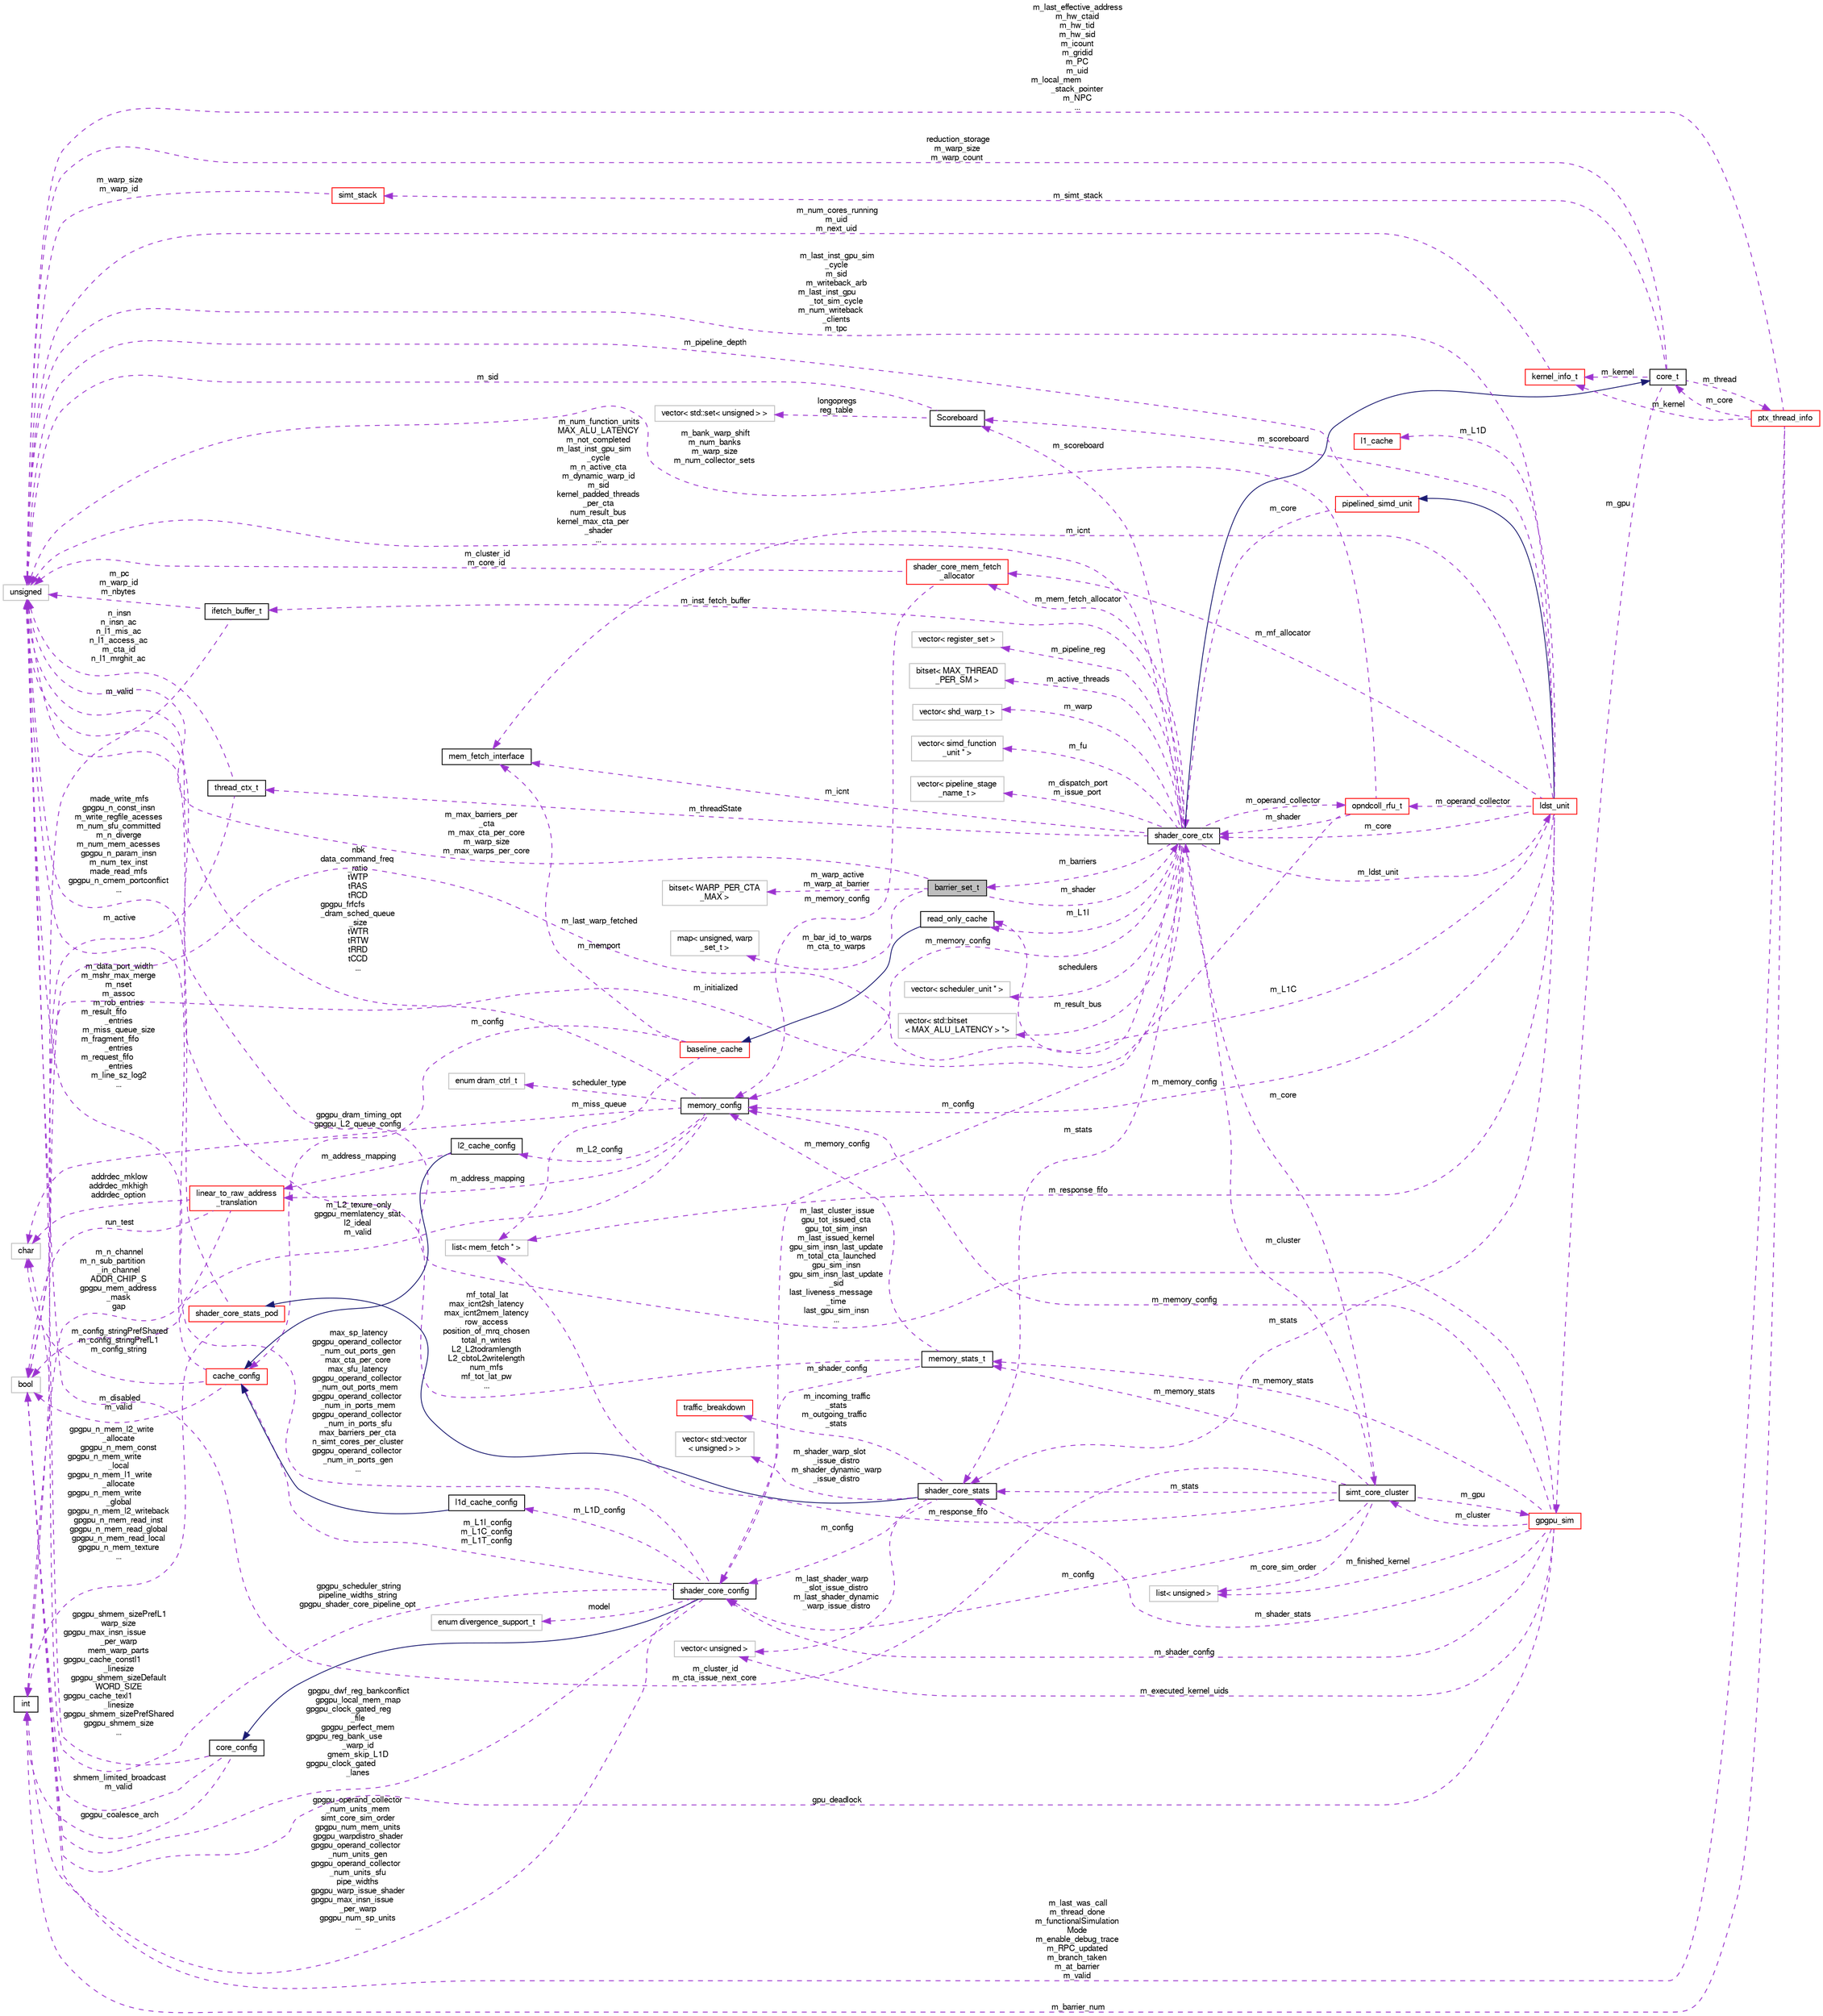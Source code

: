 digraph "barrier_set_t"
{
  bgcolor="transparent";
  edge [fontname="FreeSans",fontsize="10",labelfontname="FreeSans",labelfontsize="10"];
  node [fontname="FreeSans",fontsize="10",shape=record];
  rankdir="LR";
  Node1 [label="barrier_set_t",height=0.2,width=0.4,color="black", fillcolor="grey75", style="filled", fontcolor="black"];
  Node2 -> Node1 [dir="back",color="darkorchid3",fontsize="10",style="dashed",label=" m_bar_id_to_warps\nm_cta_to_warps" ,fontname="FreeSans"];
  Node2 [label="map\< unsigned, warp\l_set_t \>",height=0.2,width=0.4,color="grey75"];
  Node3 -> Node1 [dir="back",color="darkorchid3",fontsize="10",style="dashed",label=" m_shader" ,fontname="FreeSans"];
  Node3 [label="shader_core_ctx",height=0.2,width=0.4,color="black",URL="$classshader__core__ctx.html"];
  Node4 -> Node3 [dir="back",color="midnightblue",fontsize="10",style="solid",fontname="FreeSans"];
  Node4 [label="core_t",height=0.2,width=0.4,color="black",URL="$classcore__t.html"];
  Node5 -> Node4 [dir="back",color="darkorchid3",fontsize="10",style="dashed",label=" m_simt_stack" ,fontname="FreeSans"];
  Node5 [label="simt_stack",height=0.2,width=0.4,color="red",URL="$classsimt__stack.html"];
  Node7 -> Node5 [dir="back",color="darkorchid3",fontsize="10",style="dashed",label=" m_warp_size\nm_warp_id" ,fontname="FreeSans"];
  Node7 [label="unsigned",height=0.2,width=0.4,color="grey75"];
  Node8 -> Node4 [dir="back",color="darkorchid3",fontsize="10",style="dashed",label=" m_gpu" ,fontname="FreeSans"];
  Node8 [label="gpgpu_sim",height=0.2,width=0.4,color="red",URL="$classgpgpu__sim.html"];
  Node20 -> Node8 [dir="back",color="darkorchid3",fontsize="10",style="dashed",label=" m_shader_config" ,fontname="FreeSans"];
  Node20 [label="shader_core_config",height=0.2,width=0.4,color="black",URL="$structshader__core__config.html"];
  Node21 -> Node20 [dir="back",color="midnightblue",fontsize="10",style="solid",fontname="FreeSans"];
  Node21 [label="core_config",height=0.2,width=0.4,color="black",URL="$structcore__config.html"];
  Node18 -> Node21 [dir="back",color="darkorchid3",fontsize="10",style="dashed",label=" gpgpu_coalesce_arch" ,fontname="FreeSans"];
  Node18 [label="int",height=0.2,width=0.4,color="black",URL="$classint.html"];
  Node22 -> Node21 [dir="back",color="darkorchid3",fontsize="10",style="dashed",label=" shmem_limited_broadcast\nm_valid" ,fontname="FreeSans"];
  Node22 [label="bool",height=0.2,width=0.4,color="grey75"];
  Node7 -> Node21 [dir="back",color="darkorchid3",fontsize="10",style="dashed",label=" gpgpu_shmem_sizePrefL1\nwarp_size\ngpgpu_max_insn_issue\l_per_warp\nmem_warp_parts\ngpgpu_cache_constl1\l_linesize\ngpgpu_shmem_sizeDefault\nWORD_SIZE\ngpgpu_cache_texl1\l_linesize\ngpgpu_shmem_sizePrefShared\ngpgpu_shmem_size\n..." ,fontname="FreeSans"];
  Node23 -> Node20 [dir="back",color="darkorchid3",fontsize="10",style="dashed",label=" m_L1D_config" ,fontname="FreeSans"];
  Node23 [label="l1d_cache_config",height=0.2,width=0.4,color="black",URL="$classl1d__cache__config.html"];
  Node24 -> Node23 [dir="back",color="midnightblue",fontsize="10",style="solid",fontname="FreeSans"];
  Node24 [label="cache_config",height=0.2,width=0.4,color="red",URL="$classcache__config.html"];
  Node17 -> Node24 [dir="back",color="darkorchid3",fontsize="10",style="dashed",label=" m_config_stringPrefShared\nm_config_stringPrefL1\nm_config_string" ,fontname="FreeSans"];
  Node17 [label="char",height=0.2,width=0.4,color="grey75"];
  Node22 -> Node24 [dir="back",color="darkorchid3",fontsize="10",style="dashed",label=" m_disabled\nm_valid" ,fontname="FreeSans"];
  Node7 -> Node24 [dir="back",color="darkorchid3",fontsize="10",style="dashed",label=" m_data_port_width\nm_mshr_max_merge\nm_nset\nm_assoc\nm_rob_entries\nm_result_fifo\l_entries\nm_miss_queue_size\nm_fragment_fifo\l_entries\nm_request_fifo\l_entries\nm_line_sz_log2\n..." ,fontname="FreeSans"];
  Node17 -> Node20 [dir="back",color="darkorchid3",fontsize="10",style="dashed",label=" gpgpu_scheduler_string\npipeline_widths_string\ngpgpu_shader_core_pipeline_opt" ,fontname="FreeSans"];
  Node35 -> Node20 [dir="back",color="darkorchid3",fontsize="10",style="dashed",label=" model" ,fontname="FreeSans"];
  Node35 [label="enum divergence_support_t",height=0.2,width=0.4,color="grey75"];
  Node18 -> Node20 [dir="back",color="darkorchid3",fontsize="10",style="dashed",label=" gpgpu_operand_collector\l_num_units_mem\nsimt_core_sim_order\ngpgpu_num_mem_units\ngpgpu_warpdistro_shader\ngpgpu_operand_collector\l_num_units_gen\ngpgpu_operand_collector\l_num_units_sfu\npipe_widths\ngpgpu_warp_issue_shader\ngpgpu_max_insn_issue\l_per_warp\ngpgpu_num_sp_units\n..." ,fontname="FreeSans"];
  Node22 -> Node20 [dir="back",color="darkorchid3",fontsize="10",style="dashed",label=" gpgpu_dwf_reg_bankconflict\ngpgpu_local_mem_map\ngpgpu_clock_gated_reg\l_file\ngpgpu_perfect_mem\ngpgpu_reg_bank_use\l_warp_id\ngmem_skip_L1D\ngpgpu_clock_gated\l_lanes" ,fontname="FreeSans"];
  Node24 -> Node20 [dir="back",color="darkorchid3",fontsize="10",style="dashed",label=" m_L1I_config\nm_L1C_config\nm_L1T_config" ,fontname="FreeSans"];
  Node7 -> Node20 [dir="back",color="darkorchid3",fontsize="10",style="dashed",label=" max_sp_latency\ngpgpu_operand_collector\l_num_out_ports_gen\nmax_cta_per_core\nmax_sfu_latency\ngpgpu_operand_collector\l_num_out_ports_mem\ngpgpu_operand_collector\l_num_in_ports_mem\ngpgpu_operand_collector\l_num_in_ports_sfu\nmax_barriers_per_cta\nn_simt_cores_per_cluster\ngpgpu_operand_collector\l_num_in_ports_gen\n..." ,fontname="FreeSans"];
  Node37 -> Node8 [dir="back",color="darkorchid3",fontsize="10",style="dashed",label=" m_cluster" ,fontname="FreeSans"];
  Node37 [label="simt_core_cluster",height=0.2,width=0.4,color="black",URL="$classsimt__core__cluster.html"];
  Node20 -> Node37 [dir="back",color="darkorchid3",fontsize="10",style="dashed",label=" m_config" ,fontname="FreeSans"];
  Node38 -> Node37 [dir="back",color="darkorchid3",fontsize="10",style="dashed",label=" m_stats" ,fontname="FreeSans"];
  Node38 [label="shader_core_stats",height=0.2,width=0.4,color="black",URL="$classshader__core__stats.html"];
  Node39 -> Node38 [dir="back",color="midnightblue",fontsize="10",style="solid",fontname="FreeSans"];
  Node39 [label="shader_core_stats_pod",height=0.2,width=0.4,color="red",URL="$structshader__core__stats__pod.html"];
  Node18 -> Node39 [dir="back",color="darkorchid3",fontsize="10",style="dashed",label=" gpgpu_n_mem_l2_write\l_allocate\ngpgpu_n_mem_const\ngpgpu_n_mem_write\l_local\ngpgpu_n_mem_l1_write\l_allocate\ngpgpu_n_mem_write\l_global\ngpgpu_n_mem_l2_writeback\ngpgpu_n_mem_read_inst\ngpgpu_n_mem_read_global\ngpgpu_n_mem_read_local\ngpgpu_n_mem_texture\n..." ,fontname="FreeSans"];
  Node7 -> Node39 [dir="back",color="darkorchid3",fontsize="10",style="dashed",label=" made_write_mfs\ngpgpu_n_const_insn\nm_write_regfile_acesses\nm_num_sfu_committed\nm_n_diverge\nm_num_mem_acesses\ngpgpu_n_param_insn\nm_num_tex_inst\nmade_read_mfs\ngpgpu_n_cmem_portconflict\n..." ,fontname="FreeSans"];
  Node43 -> Node38 [dir="back",color="darkorchid3",fontsize="10",style="dashed",label=" m_incoming_traffic\l_stats\nm_outgoing_traffic\l_stats" ,fontname="FreeSans"];
  Node43 [label="traffic_breakdown",height=0.2,width=0.4,color="red",URL="$classtraffic__breakdown.html"];
  Node20 -> Node38 [dir="back",color="darkorchid3",fontsize="10",style="dashed",label=" m_config" ,fontname="FreeSans"];
  Node46 -> Node38 [dir="back",color="darkorchid3",fontsize="10",style="dashed",label=" m_last_shader_warp\l_slot_issue_distro\nm_last_shader_dynamic\l_warp_issue_distro" ,fontname="FreeSans"];
  Node46 [label="vector\< unsigned \>",height=0.2,width=0.4,color="grey75"];
  Node47 -> Node38 [dir="back",color="darkorchid3",fontsize="10",style="dashed",label=" m_shader_warp_slot\l_issue_distro\nm_shader_dynamic_warp\l_issue_distro" ,fontname="FreeSans"];
  Node47 [label="vector\< std::vector\l\< unsigned \> \>",height=0.2,width=0.4,color="grey75"];
  Node48 -> Node37 [dir="back",color="darkorchid3",fontsize="10",style="dashed",label=" m_memory_stats" ,fontname="FreeSans"];
  Node48 [label="memory_stats_t",height=0.2,width=0.4,color="black",URL="$classmemory__stats__t.html"];
  Node20 -> Node48 [dir="back",color="darkorchid3",fontsize="10",style="dashed",label=" m_shader_config" ,fontname="FreeSans"];
  Node49 -> Node48 [dir="back",color="darkorchid3",fontsize="10",style="dashed",label=" m_memory_config" ,fontname="FreeSans"];
  Node49 [label="memory_config",height=0.2,width=0.4,color="black",URL="$structmemory__config.html"];
  Node50 -> Node49 [dir="back",color="darkorchid3",fontsize="10",style="dashed",label=" scheduler_type" ,fontname="FreeSans"];
  Node50 [label="enum dram_ctrl_t",height=0.2,width=0.4,color="grey75"];
  Node17 -> Node49 [dir="back",color="darkorchid3",fontsize="10",style="dashed",label=" gpgpu_dram_timing_opt\ngpgpu_L2_queue_config" ,fontname="FreeSans"];
  Node22 -> Node49 [dir="back",color="darkorchid3",fontsize="10",style="dashed",label=" m_L2_texure_only\ngpgpu_memlatency_stat\nl2_ideal\nm_valid" ,fontname="FreeSans"];
  Node7 -> Node49 [dir="back",color="darkorchid3",fontsize="10",style="dashed",label=" nbk\ndata_command_freq\l_ratio\ntWTP\ntRAS\ntRCD\ngpgpu_frfcfs\l_dram_sched_queue\l_size\ntWTR\ntRTW\ntRRD\ntCCD\n..." ,fontname="FreeSans"];
  Node51 -> Node49 [dir="back",color="darkorchid3",fontsize="10",style="dashed",label=" m_address_mapping" ,fontname="FreeSans"];
  Node51 [label="linear_to_raw_address\l_translation",height=0.2,width=0.4,color="red",URL="$classlinear__to__raw__address__translation.html"];
  Node17 -> Node51 [dir="back",color="darkorchid3",fontsize="10",style="dashed",label=" addrdec_mklow\naddrdec_mkhigh\naddrdec_option" ,fontname="FreeSans"];
  Node18 -> Node51 [dir="back",color="darkorchid3",fontsize="10",style="dashed",label=" m_n_channel\nm_n_sub_partition\l_in_channel\nADDR_CHIP_S\ngpgpu_mem_address\l_mask\ngap" ,fontname="FreeSans"];
  Node22 -> Node51 [dir="back",color="darkorchid3",fontsize="10",style="dashed",label=" run_test" ,fontname="FreeSans"];
  Node53 -> Node49 [dir="back",color="darkorchid3",fontsize="10",style="dashed",label=" m_L2_config" ,fontname="FreeSans"];
  Node53 [label="l2_cache_config",height=0.2,width=0.4,color="black",URL="$classl2__cache__config.html"];
  Node24 -> Node53 [dir="back",color="midnightblue",fontsize="10",style="solid",fontname="FreeSans"];
  Node51 -> Node53 [dir="back",color="darkorchid3",fontsize="10",style="dashed",label=" m_address_mapping" ,fontname="FreeSans"];
  Node7 -> Node48 [dir="back",color="darkorchid3",fontsize="10",style="dashed",label=" mf_total_lat\nmax_icnt2sh_latency\nmax_icnt2mem_latency\nrow_access\nposition_of_mrq_chosen\ntotal_n_writes\nL2_L2todramlength\nL2_cbtoL2writelength\nnum_mfs\nmf_tot_lat_pw\n..." ,fontname="FreeSans"];
  Node54 -> Node37 [dir="back",color="darkorchid3",fontsize="10",style="dashed",label=" m_core_sim_order" ,fontname="FreeSans"];
  Node54 [label="list\< unsigned \>",height=0.2,width=0.4,color="grey75"];
  Node8 -> Node37 [dir="back",color="darkorchid3",fontsize="10",style="dashed",label=" m_gpu" ,fontname="FreeSans"];
  Node55 -> Node37 [dir="back",color="darkorchid3",fontsize="10",style="dashed",label=" m_response_fifo" ,fontname="FreeSans"];
  Node55 [label="list\< mem_fetch * \>",height=0.2,width=0.4,color="grey75"];
  Node3 -> Node37 [dir="back",color="darkorchid3",fontsize="10",style="dashed",label=" m_core" ,fontname="FreeSans"];
  Node7 -> Node37 [dir="back",color="darkorchid3",fontsize="10",style="dashed",label=" m_cluster_id\nm_cta_issue_next_core" ,fontname="FreeSans"];
  Node46 -> Node8 [dir="back",color="darkorchid3",fontsize="10",style="dashed",label=" m_executed_kernel_uids" ,fontname="FreeSans"];
  Node38 -> Node8 [dir="back",color="darkorchid3",fontsize="10",style="dashed",label=" m_shader_stats" ,fontname="FreeSans"];
  Node49 -> Node8 [dir="back",color="darkorchid3",fontsize="10",style="dashed",label=" m_memory_config" ,fontname="FreeSans"];
  Node48 -> Node8 [dir="back",color="darkorchid3",fontsize="10",style="dashed",label=" m_memory_stats" ,fontname="FreeSans"];
  Node22 -> Node8 [dir="back",color="darkorchid3",fontsize="10",style="dashed",label=" gpu_deadlock" ,fontname="FreeSans"];
  Node54 -> Node8 [dir="back",color="darkorchid3",fontsize="10",style="dashed",label=" m_finished_kernel" ,fontname="FreeSans"];
  Node7 -> Node8 [dir="back",color="darkorchid3",fontsize="10",style="dashed",label=" m_last_cluster_issue\ngpu_tot_issued_cta\ngpu_tot_sim_insn\nm_last_issued_kernel\ngpu_sim_insn_last_update\nm_total_cta_launched\ngpu_sim_insn\ngpu_sim_insn_last_update\l_sid\nlast_liveness_message\l_time\nlast_gpu_sim_insn\n..." ,fontname="FreeSans"];
  Node7 -> Node4 [dir="back",color="darkorchid3",fontsize="10",style="dashed",label=" reduction_storage\nm_warp_size\nm_warp_count" ,fontname="FreeSans"];
  Node196 -> Node4 [dir="back",color="darkorchid3",fontsize="10",style="dashed",label=" m_thread" ,fontname="FreeSans"];
  Node196 [label="ptx_thread_info",height=0.2,width=0.4,color="red",URL="$classptx__thread__info.html"];
  Node4 -> Node196 [dir="back",color="darkorchid3",fontsize="10",style="dashed",label=" m_core" ,fontname="FreeSans"];
  Node18 -> Node196 [dir="back",color="darkorchid3",fontsize="10",style="dashed",label=" m_barrier_num" ,fontname="FreeSans"];
  Node22 -> Node196 [dir="back",color="darkorchid3",fontsize="10",style="dashed",label=" m_last_was_call\nm_thread_done\nm_functionalSimulation\lMode\nm_enable_debug_trace\nm_RPC_updated\nm_branch_taken\nm_at_barrier\nm_valid" ,fontname="FreeSans"];
  Node7 -> Node196 [dir="back",color="darkorchid3",fontsize="10",style="dashed",label=" m_last_effective_address\nm_hw_ctaid\nm_hw_tid\nm_hw_sid\nm_icount\nm_gridid\nm_PC\nm_uid\nm_local_mem\l_stack_pointer\nm_NPC\n..." ,fontname="FreeSans"];
  Node236 -> Node196 [dir="back",color="darkorchid3",fontsize="10",style="dashed",label=" m_kernel" ,fontname="FreeSans"];
  Node236 [label="kernel_info_t",height=0.2,width=0.4,color="red",URL="$classkernel__info__t.html"];
  Node7 -> Node236 [dir="back",color="darkorchid3",fontsize="10",style="dashed",label=" m_num_cores_running\nm_uid\nm_next_uid" ,fontname="FreeSans"];
  Node236 -> Node4 [dir="back",color="darkorchid3",fontsize="10",style="dashed",label=" m_kernel" ,fontname="FreeSans"];
  Node37 -> Node3 [dir="back",color="darkorchid3",fontsize="10",style="dashed",label=" m_cluster" ,fontname="FreeSans"];
  Node20 -> Node3 [dir="back",color="darkorchid3",fontsize="10",style="dashed",label=" m_config" ,fontname="FreeSans"];
  Node242 -> Node3 [dir="back",color="darkorchid3",fontsize="10",style="dashed",label=" m_inst_fetch_buffer" ,fontname="FreeSans"];
  Node242 [label="ifetch_buffer_t",height=0.2,width=0.4,color="black",URL="$structifetch__buffer__t.html"];
  Node22 -> Node242 [dir="back",color="darkorchid3",fontsize="10",style="dashed",label=" m_valid" ,fontname="FreeSans"];
  Node7 -> Node242 [dir="back",color="darkorchid3",fontsize="10",style="dashed",label=" m_pc\nm_warp_id\nm_nbytes" ,fontname="FreeSans"];
  Node243 -> Node3 [dir="back",color="darkorchid3",fontsize="10",style="dashed",label=" m_warp" ,fontname="FreeSans"];
  Node243 [label="vector\< shd_warp_t \>",height=0.2,width=0.4,color="grey75"];
  Node104 -> Node3 [dir="back",color="darkorchid3",fontsize="10",style="dashed",label=" m_icnt" ,fontname="FreeSans"];
  Node104 [label="mem_fetch_interface",height=0.2,width=0.4,color="black",URL="$classmem__fetch__interface.html"];
  Node38 -> Node3 [dir="back",color="darkorchid3",fontsize="10",style="dashed",label=" m_stats" ,fontname="FreeSans"];
  Node49 -> Node3 [dir="back",color="darkorchid3",fontsize="10",style="dashed",label=" m_memory_config" ,fontname="FreeSans"];
  Node244 -> Node3 [dir="back",color="darkorchid3",fontsize="10",style="dashed",label=" m_scoreboard" ,fontname="FreeSans"];
  Node244 [label="Scoreboard",height=0.2,width=0.4,color="black",URL="$classScoreboard.html"];
  Node245 -> Node244 [dir="back",color="darkorchid3",fontsize="10",style="dashed",label=" longopregs\nreg_table" ,fontname="FreeSans"];
  Node245 [label="vector\< std::set\< unsigned \> \>",height=0.2,width=0.4,color="grey75"];
  Node7 -> Node244 [dir="back",color="darkorchid3",fontsize="10",style="dashed",label=" m_sid" ,fontname="FreeSans"];
  Node246 -> Node3 [dir="back",color="darkorchid3",fontsize="10",style="dashed",label=" m_fu" ,fontname="FreeSans"];
  Node246 [label="vector\< simd_function\l_unit * \>",height=0.2,width=0.4,color="grey75"];
  Node247 -> Node3 [dir="back",color="darkorchid3",fontsize="10",style="dashed",label=" m_dispatch_port\nm_issue_port" ,fontname="FreeSans"];
  Node247 [label="vector\< pipeline_stage\l_name_t \>",height=0.2,width=0.4,color="grey75"];
  Node18 -> Node3 [dir="back",color="darkorchid3",fontsize="10",style="dashed",label=" m_last_warp_fetched" ,fontname="FreeSans"];
  Node248 -> Node3 [dir="back",color="darkorchid3",fontsize="10",style="dashed",label=" m_L1I" ,fontname="FreeSans"];
  Node248 [label="read_only_cache",height=0.2,width=0.4,color="black",URL="$classread__only__cache.html",tooltip="Read only cache. "];
  Node109 -> Node248 [dir="back",color="midnightblue",fontsize="10",style="solid",fontname="FreeSans"];
  Node109 [label="baseline_cache",height=0.2,width=0.4,color="red",URL="$classbaseline__cache.html"];
  Node104 -> Node109 [dir="back",color="darkorchid3",fontsize="10",style="dashed",label=" m_memport" ,fontname="FreeSans"];
  Node55 -> Node109 [dir="back",color="darkorchid3",fontsize="10",style="dashed",label=" m_miss_queue" ,fontname="FreeSans"];
  Node24 -> Node109 [dir="back",color="darkorchid3",fontsize="10",style="dashed",label=" m_config" ,fontname="FreeSans"];
  Node249 -> Node3 [dir="back",color="darkorchid3",fontsize="10",style="dashed",label=" m_ldst_unit" ,fontname="FreeSans"];
  Node249 [label="ldst_unit",height=0.2,width=0.4,color="red",URL="$classldst__unit.html"];
  Node250 -> Node249 [dir="back",color="midnightblue",fontsize="10",style="solid",fontname="FreeSans"];
  Node250 [label="pipelined_simd_unit",height=0.2,width=0.4,color="red",URL="$classpipelined__simd__unit.html"];
  Node3 -> Node250 [dir="back",color="darkorchid3",fontsize="10",style="dashed",label=" m_core" ,fontname="FreeSans"];
  Node7 -> Node250 [dir="back",color="darkorchid3",fontsize="10",style="dashed",label=" m_pipeline_depth" ,fontname="FreeSans"];
  Node255 -> Node249 [dir="back",color="darkorchid3",fontsize="10",style="dashed",label=" m_L1D" ,fontname="FreeSans"];
  Node255 [label="l1_cache",height=0.2,width=0.4,color="red",URL="$classl1__cache.html"];
  Node38 -> Node249 [dir="back",color="darkorchid3",fontsize="10",style="dashed",label=" m_stats" ,fontname="FreeSans"];
  Node104 -> Node249 [dir="back",color="darkorchid3",fontsize="10",style="dashed",label=" m_icnt" ,fontname="FreeSans"];
  Node49 -> Node249 [dir="back",color="darkorchid3",fontsize="10",style="dashed",label=" m_memory_config" ,fontname="FreeSans"];
  Node244 -> Node249 [dir="back",color="darkorchid3",fontsize="10",style="dashed",label=" m_scoreboard" ,fontname="FreeSans"];
  Node248 -> Node249 [dir="back",color="darkorchid3",fontsize="10",style="dashed",label=" m_L1C" ,fontname="FreeSans"];
  Node264 -> Node249 [dir="back",color="darkorchid3",fontsize="10",style="dashed",label=" m_mf_allocator" ,fontname="FreeSans"];
  Node264 [label="shader_core_mem_fetch\l_allocator",height=0.2,width=0.4,color="red",URL="$classshader__core__mem__fetch__allocator.html"];
  Node49 -> Node264 [dir="back",color="darkorchid3",fontsize="10",style="dashed",label=" m_memory_config" ,fontname="FreeSans"];
  Node7 -> Node264 [dir="back",color="darkorchid3",fontsize="10",style="dashed",label=" m_cluster_id\nm_core_id" ,fontname="FreeSans"];
  Node265 -> Node249 [dir="back",color="darkorchid3",fontsize="10",style="dashed",label=" m_operand_collector" ,fontname="FreeSans"];
  Node265 [label="opndcoll_rfu_t",height=0.2,width=0.4,color="red",URL="$classopndcoll__rfu__t.html"];
  Node22 -> Node265 [dir="back",color="darkorchid3",fontsize="10",style="dashed",label=" m_initialized" ,fontname="FreeSans"];
  Node3 -> Node265 [dir="back",color="darkorchid3",fontsize="10",style="dashed",label=" m_shader" ,fontname="FreeSans"];
  Node7 -> Node265 [dir="back",color="darkorchid3",fontsize="10",style="dashed",label=" m_bank_warp_shift\nm_num_banks\nm_warp_size\nm_num_collector_sets" ,fontname="FreeSans"];
  Node55 -> Node249 [dir="back",color="darkorchid3",fontsize="10",style="dashed",label=" m_response_fifo" ,fontname="FreeSans"];
  Node3 -> Node249 [dir="back",color="darkorchid3",fontsize="10",style="dashed",label=" m_core" ,fontname="FreeSans"];
  Node7 -> Node249 [dir="back",color="darkorchid3",fontsize="10",style="dashed",label=" m_last_inst_gpu_sim\l_cycle\nm_sid\nm_writeback_arb\nm_last_inst_gpu\l_tot_sim_cycle\nm_num_writeback\l_clients\nm_tpc" ,fontname="FreeSans"];
  Node278 -> Node3 [dir="back",color="darkorchid3",fontsize="10",style="dashed",label=" schedulers" ,fontname="FreeSans"];
  Node278 [label="vector\< scheduler_unit * \>",height=0.2,width=0.4,color="grey75"];
  Node264 -> Node3 [dir="back",color="darkorchid3",fontsize="10",style="dashed",label=" m_mem_fetch_allocator" ,fontname="FreeSans"];
  Node279 -> Node3 [dir="back",color="darkorchid3",fontsize="10",style="dashed",label=" m_result_bus" ,fontname="FreeSans"];
  Node279 [label="vector\< std::bitset\l\< MAX_ALU_LATENCY \> *\>",height=0.2,width=0.4,color="grey75"];
  Node265 -> Node3 [dir="back",color="darkorchid3",fontsize="10",style="dashed",label=" m_operand_collector" ,fontname="FreeSans"];
  Node280 -> Node3 [dir="back",color="darkorchid3",fontsize="10",style="dashed",label=" m_threadState" ,fontname="FreeSans"];
  Node280 [label="thread_ctx_t",height=0.2,width=0.4,color="black",URL="$classthread__ctx__t.html"];
  Node22 -> Node280 [dir="back",color="darkorchid3",fontsize="10",style="dashed",label=" m_active" ,fontname="FreeSans"];
  Node7 -> Node280 [dir="back",color="darkorchid3",fontsize="10",style="dashed",label=" n_insn\nn_insn_ac\nn_l1_mis_ac\nn_l1_access_ac\nm_cta_id\nn_l1_mrghit_ac" ,fontname="FreeSans"];
  Node281 -> Node3 [dir="back",color="darkorchid3",fontsize="10",style="dashed",label=" m_pipeline_reg" ,fontname="FreeSans"];
  Node281 [label="vector\< register_set \>",height=0.2,width=0.4,color="grey75"];
  Node1 -> Node3 [dir="back",color="darkorchid3",fontsize="10",style="dashed",label=" m_barriers" ,fontname="FreeSans"];
  Node7 -> Node3 [dir="back",color="darkorchid3",fontsize="10",style="dashed",label=" m_num_function_units\nMAX_ALU_LATENCY\nm_not_completed\nm_last_inst_gpu_sim\l_cycle\nm_n_active_cta\nm_dynamic_warp_id\nm_sid\nkernel_padded_threads\l_per_cta\nnum_result_bus\nkernel_max_cta_per\l_shader\n..." ,fontname="FreeSans"];
  Node282 -> Node3 [dir="back",color="darkorchid3",fontsize="10",style="dashed",label=" m_active_threads" ,fontname="FreeSans"];
  Node282 [label="bitset\< MAX_THREAD\l_PER_SM \>",height=0.2,width=0.4,color="grey75"];
  Node283 -> Node1 [dir="back",color="darkorchid3",fontsize="10",style="dashed",label=" m_warp_active\nm_warp_at_barrier" ,fontname="FreeSans"];
  Node283 [label="bitset\< WARP_PER_CTA\l_MAX \>",height=0.2,width=0.4,color="grey75"];
  Node7 -> Node1 [dir="back",color="darkorchid3",fontsize="10",style="dashed",label=" m_max_barriers_per\l_cta\nm_max_cta_per_core\nm_warp_size\nm_max_warps_per_core" ,fontname="FreeSans"];
}
